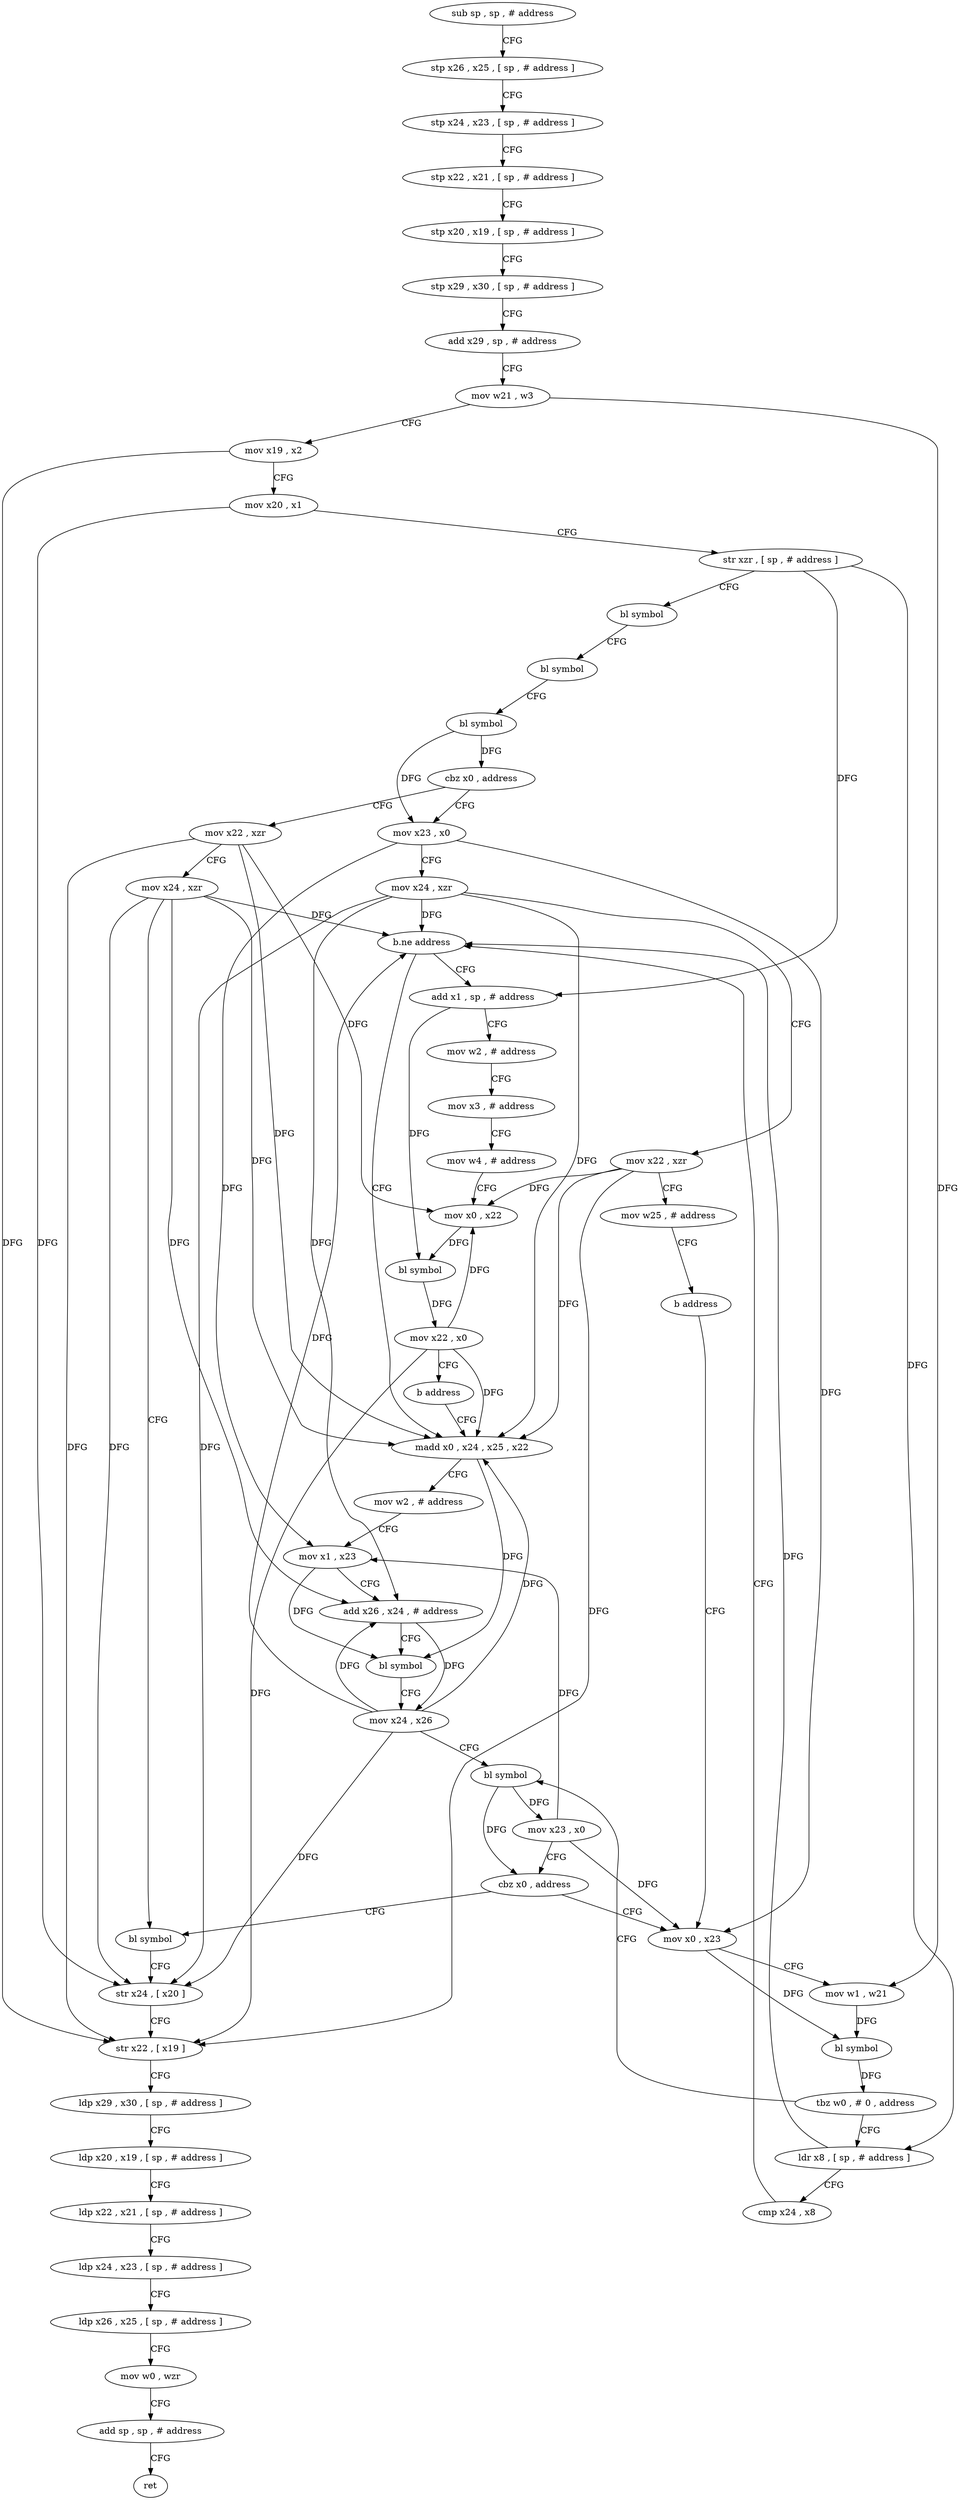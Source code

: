digraph "func" {
"4211792" [label = "sub sp , sp , # address" ]
"4211796" [label = "stp x26 , x25 , [ sp , # address ]" ]
"4211800" [label = "stp x24 , x23 , [ sp , # address ]" ]
"4211804" [label = "stp x22 , x21 , [ sp , # address ]" ]
"4211808" [label = "stp x20 , x19 , [ sp , # address ]" ]
"4211812" [label = "stp x29 , x30 , [ sp , # address ]" ]
"4211816" [label = "add x29 , sp , # address" ]
"4211820" [label = "mov w21 , w3" ]
"4211824" [label = "mov x19 , x2" ]
"4211828" [label = "mov x20 , x1" ]
"4211832" [label = "str xzr , [ sp , # address ]" ]
"4211836" [label = "bl symbol" ]
"4211840" [label = "bl symbol" ]
"4211844" [label = "bl symbol" ]
"4211848" [label = "cbz x0 , address" ]
"4211968" [label = "mov x22 , xzr" ]
"4211852" [label = "mov x23 , x0" ]
"4211972" [label = "mov x24 , xzr" ]
"4211976" [label = "bl symbol" ]
"4211856" [label = "mov x24 , xzr" ]
"4211860" [label = "mov x22 , xzr" ]
"4211864" [label = "mov w25 , # address" ]
"4211868" [label = "b address" ]
"4211908" [label = "mov x0 , x23" ]
"4211912" [label = "mov w1 , w21" ]
"4211916" [label = "bl symbol" ]
"4211920" [label = "tbz w0 , # 0 , address" ]
"4211896" [label = "bl symbol" ]
"4211924" [label = "ldr x8 , [ sp , # address ]" ]
"4211900" [label = "mov x23 , x0" ]
"4211904" [label = "cbz x0 , address" ]
"4211928" [label = "cmp x24 , x8" ]
"4211932" [label = "b.ne address" ]
"4211872" [label = "madd x0 , x24 , x25 , x22" ]
"4211936" [label = "add x1 , sp , # address" ]
"4211980" [label = "str x24 , [ x20 ]" ]
"4211984" [label = "str x22 , [ x19 ]" ]
"4211988" [label = "ldp x29 , x30 , [ sp , # address ]" ]
"4211992" [label = "ldp x20 , x19 , [ sp , # address ]" ]
"4211996" [label = "ldp x22 , x21 , [ sp , # address ]" ]
"4212000" [label = "ldp x24 , x23 , [ sp , # address ]" ]
"4212004" [label = "ldp x26 , x25 , [ sp , # address ]" ]
"4212008" [label = "mov w0 , wzr" ]
"4212012" [label = "add sp , sp , # address" ]
"4212016" [label = "ret" ]
"4211876" [label = "mov w2 , # address" ]
"4211880" [label = "mov x1 , x23" ]
"4211884" [label = "add x26 , x24 , # address" ]
"4211888" [label = "bl symbol" ]
"4211892" [label = "mov x24 , x26" ]
"4211940" [label = "mov w2 , # address" ]
"4211944" [label = "mov x3 , # address" ]
"4211948" [label = "mov w4 , # address" ]
"4211952" [label = "mov x0 , x22" ]
"4211956" [label = "bl symbol" ]
"4211960" [label = "mov x22 , x0" ]
"4211964" [label = "b address" ]
"4211792" -> "4211796" [ label = "CFG" ]
"4211796" -> "4211800" [ label = "CFG" ]
"4211800" -> "4211804" [ label = "CFG" ]
"4211804" -> "4211808" [ label = "CFG" ]
"4211808" -> "4211812" [ label = "CFG" ]
"4211812" -> "4211816" [ label = "CFG" ]
"4211816" -> "4211820" [ label = "CFG" ]
"4211820" -> "4211824" [ label = "CFG" ]
"4211820" -> "4211912" [ label = "DFG" ]
"4211824" -> "4211828" [ label = "CFG" ]
"4211824" -> "4211984" [ label = "DFG" ]
"4211828" -> "4211832" [ label = "CFG" ]
"4211828" -> "4211980" [ label = "DFG" ]
"4211832" -> "4211836" [ label = "CFG" ]
"4211832" -> "4211924" [ label = "DFG" ]
"4211832" -> "4211936" [ label = "DFG" ]
"4211836" -> "4211840" [ label = "CFG" ]
"4211840" -> "4211844" [ label = "CFG" ]
"4211844" -> "4211848" [ label = "DFG" ]
"4211844" -> "4211852" [ label = "DFG" ]
"4211848" -> "4211968" [ label = "CFG" ]
"4211848" -> "4211852" [ label = "CFG" ]
"4211968" -> "4211972" [ label = "CFG" ]
"4211968" -> "4211984" [ label = "DFG" ]
"4211968" -> "4211872" [ label = "DFG" ]
"4211968" -> "4211952" [ label = "DFG" ]
"4211852" -> "4211856" [ label = "CFG" ]
"4211852" -> "4211908" [ label = "DFG" ]
"4211852" -> "4211880" [ label = "DFG" ]
"4211972" -> "4211976" [ label = "CFG" ]
"4211972" -> "4211980" [ label = "DFG" ]
"4211972" -> "4211932" [ label = "DFG" ]
"4211972" -> "4211872" [ label = "DFG" ]
"4211972" -> "4211884" [ label = "DFG" ]
"4211976" -> "4211980" [ label = "CFG" ]
"4211856" -> "4211860" [ label = "CFG" ]
"4211856" -> "4211980" [ label = "DFG" ]
"4211856" -> "4211932" [ label = "DFG" ]
"4211856" -> "4211872" [ label = "DFG" ]
"4211856" -> "4211884" [ label = "DFG" ]
"4211860" -> "4211864" [ label = "CFG" ]
"4211860" -> "4211984" [ label = "DFG" ]
"4211860" -> "4211872" [ label = "DFG" ]
"4211860" -> "4211952" [ label = "DFG" ]
"4211864" -> "4211868" [ label = "CFG" ]
"4211868" -> "4211908" [ label = "CFG" ]
"4211908" -> "4211912" [ label = "CFG" ]
"4211908" -> "4211916" [ label = "DFG" ]
"4211912" -> "4211916" [ label = "DFG" ]
"4211916" -> "4211920" [ label = "DFG" ]
"4211920" -> "4211896" [ label = "CFG" ]
"4211920" -> "4211924" [ label = "CFG" ]
"4211896" -> "4211900" [ label = "DFG" ]
"4211896" -> "4211904" [ label = "DFG" ]
"4211924" -> "4211928" [ label = "CFG" ]
"4211924" -> "4211932" [ label = "DFG" ]
"4211900" -> "4211904" [ label = "CFG" ]
"4211900" -> "4211908" [ label = "DFG" ]
"4211900" -> "4211880" [ label = "DFG" ]
"4211904" -> "4211976" [ label = "CFG" ]
"4211904" -> "4211908" [ label = "CFG" ]
"4211928" -> "4211932" [ label = "CFG" ]
"4211932" -> "4211872" [ label = "CFG" ]
"4211932" -> "4211936" [ label = "CFG" ]
"4211872" -> "4211876" [ label = "CFG" ]
"4211872" -> "4211888" [ label = "DFG" ]
"4211936" -> "4211940" [ label = "CFG" ]
"4211936" -> "4211956" [ label = "DFG" ]
"4211980" -> "4211984" [ label = "CFG" ]
"4211984" -> "4211988" [ label = "CFG" ]
"4211988" -> "4211992" [ label = "CFG" ]
"4211992" -> "4211996" [ label = "CFG" ]
"4211996" -> "4212000" [ label = "CFG" ]
"4212000" -> "4212004" [ label = "CFG" ]
"4212004" -> "4212008" [ label = "CFG" ]
"4212008" -> "4212012" [ label = "CFG" ]
"4212012" -> "4212016" [ label = "CFG" ]
"4211876" -> "4211880" [ label = "CFG" ]
"4211880" -> "4211884" [ label = "CFG" ]
"4211880" -> "4211888" [ label = "DFG" ]
"4211884" -> "4211888" [ label = "CFG" ]
"4211884" -> "4211892" [ label = "DFG" ]
"4211888" -> "4211892" [ label = "CFG" ]
"4211892" -> "4211896" [ label = "CFG" ]
"4211892" -> "4211980" [ label = "DFG" ]
"4211892" -> "4211872" [ label = "DFG" ]
"4211892" -> "4211884" [ label = "DFG" ]
"4211892" -> "4211932" [ label = "DFG" ]
"4211940" -> "4211944" [ label = "CFG" ]
"4211944" -> "4211948" [ label = "CFG" ]
"4211948" -> "4211952" [ label = "CFG" ]
"4211952" -> "4211956" [ label = "DFG" ]
"4211956" -> "4211960" [ label = "DFG" ]
"4211960" -> "4211964" [ label = "CFG" ]
"4211960" -> "4211984" [ label = "DFG" ]
"4211960" -> "4211952" [ label = "DFG" ]
"4211960" -> "4211872" [ label = "DFG" ]
"4211964" -> "4211872" [ label = "CFG" ]
}
